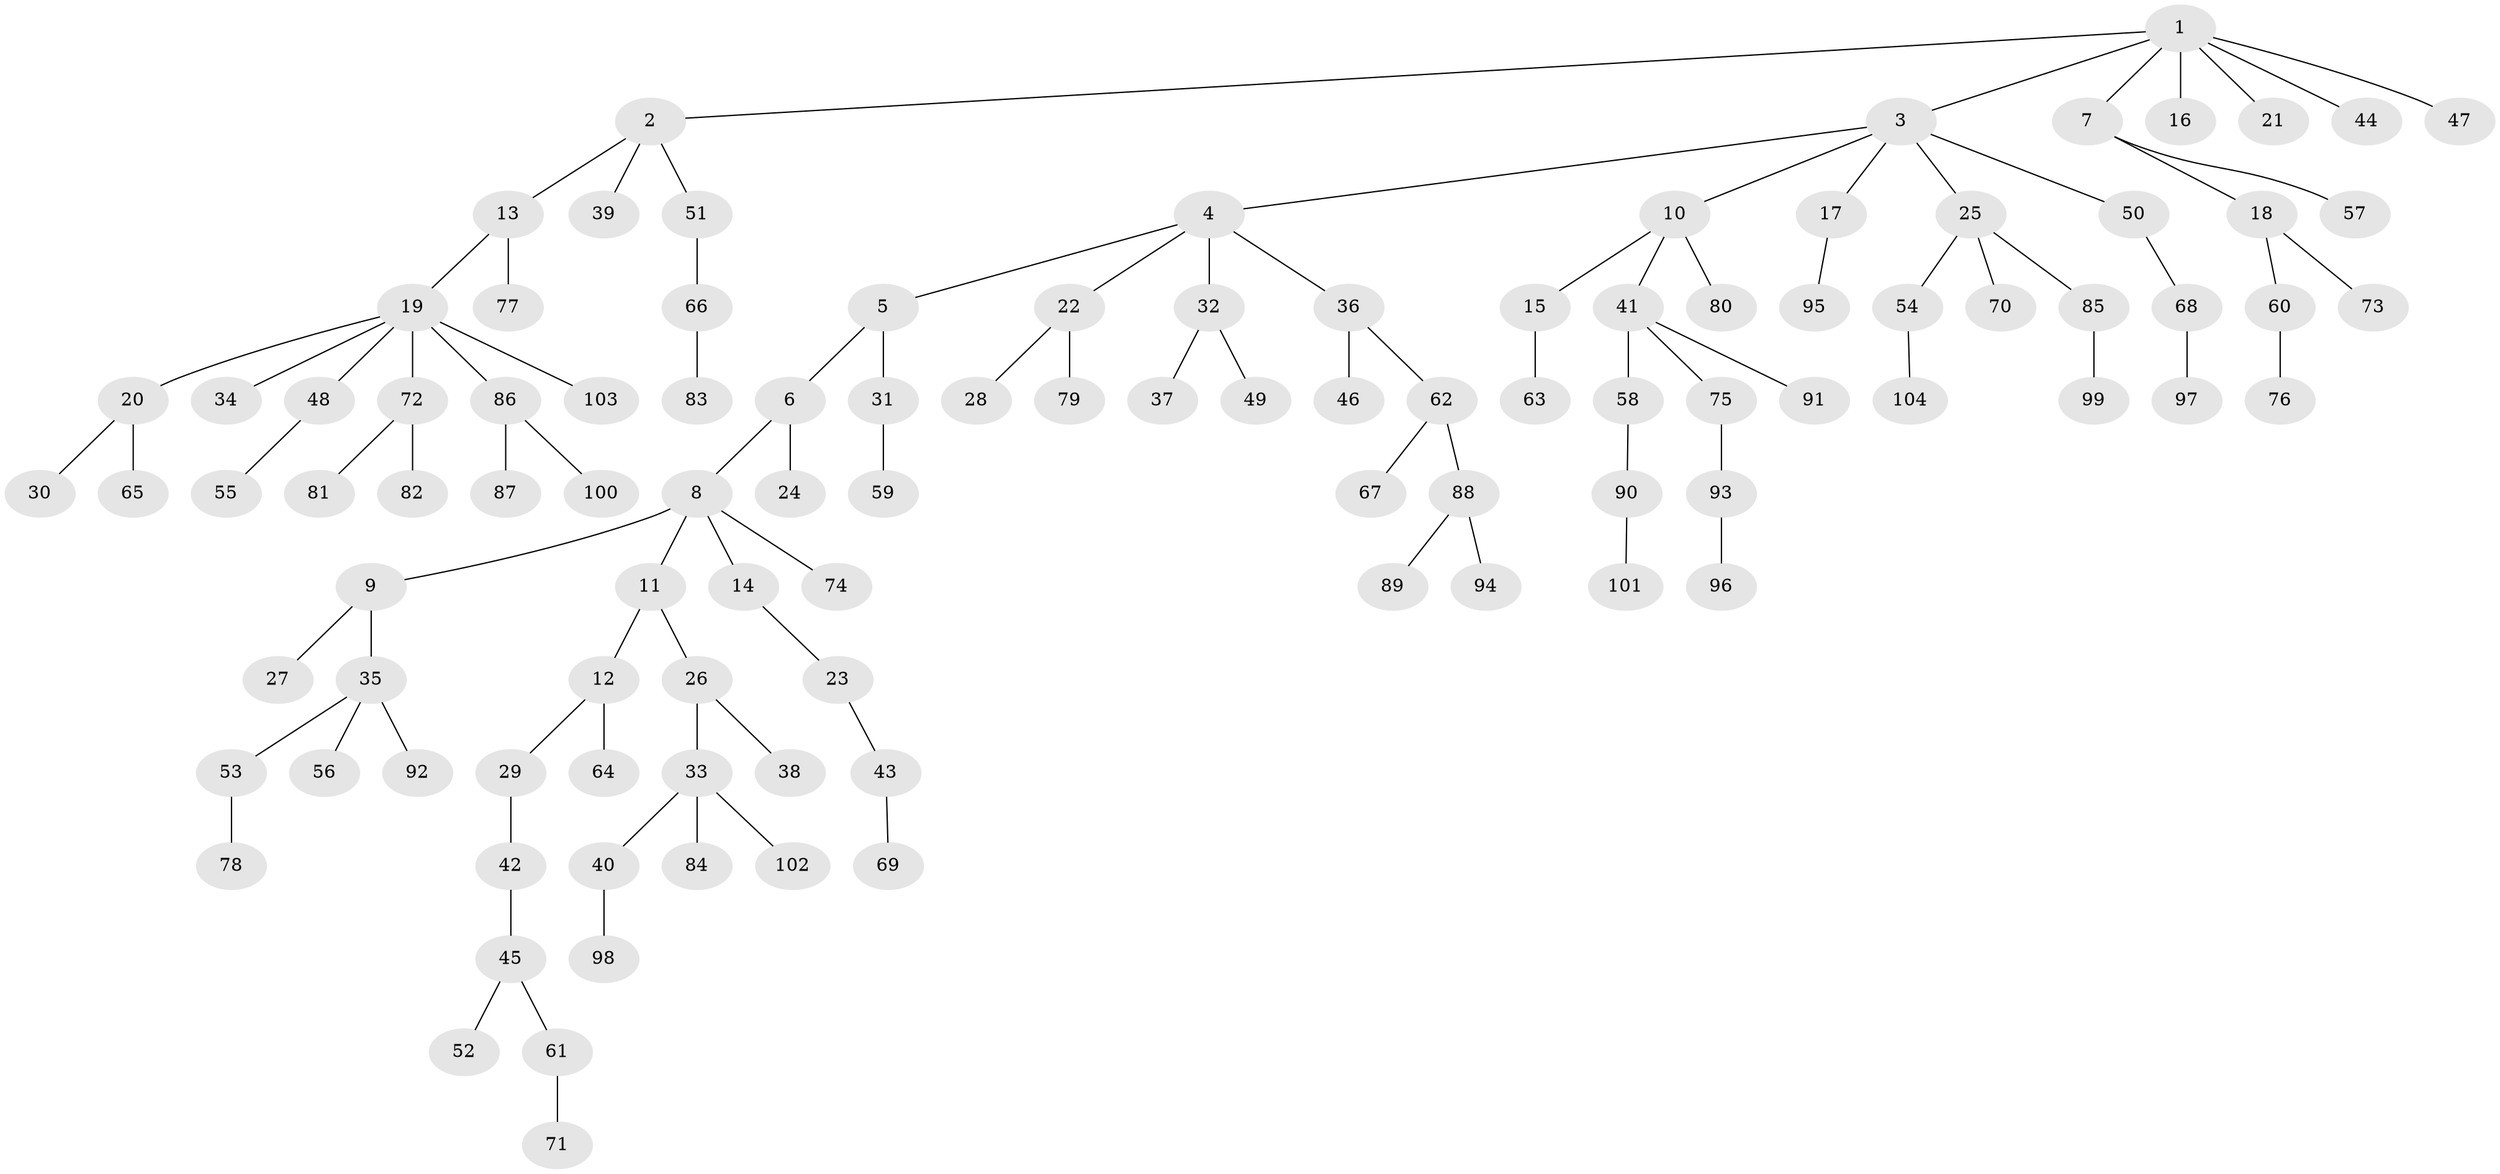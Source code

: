 // coarse degree distribution, {6: 0.05714285714285714, 4: 0.04285714285714286, 3: 0.08571428571428572, 2: 0.22857142857142856, 5: 0.014285714285714285, 1: 0.5571428571428572, 8: 0.014285714285714285}
// Generated by graph-tools (version 1.1) at 2025/52/02/27/25 19:52:10]
// undirected, 104 vertices, 103 edges
graph export_dot {
graph [start="1"]
  node [color=gray90,style=filled];
  1;
  2;
  3;
  4;
  5;
  6;
  7;
  8;
  9;
  10;
  11;
  12;
  13;
  14;
  15;
  16;
  17;
  18;
  19;
  20;
  21;
  22;
  23;
  24;
  25;
  26;
  27;
  28;
  29;
  30;
  31;
  32;
  33;
  34;
  35;
  36;
  37;
  38;
  39;
  40;
  41;
  42;
  43;
  44;
  45;
  46;
  47;
  48;
  49;
  50;
  51;
  52;
  53;
  54;
  55;
  56;
  57;
  58;
  59;
  60;
  61;
  62;
  63;
  64;
  65;
  66;
  67;
  68;
  69;
  70;
  71;
  72;
  73;
  74;
  75;
  76;
  77;
  78;
  79;
  80;
  81;
  82;
  83;
  84;
  85;
  86;
  87;
  88;
  89;
  90;
  91;
  92;
  93;
  94;
  95;
  96;
  97;
  98;
  99;
  100;
  101;
  102;
  103;
  104;
  1 -- 2;
  1 -- 3;
  1 -- 7;
  1 -- 16;
  1 -- 21;
  1 -- 44;
  1 -- 47;
  2 -- 13;
  2 -- 39;
  2 -- 51;
  3 -- 4;
  3 -- 10;
  3 -- 17;
  3 -- 25;
  3 -- 50;
  4 -- 5;
  4 -- 22;
  4 -- 32;
  4 -- 36;
  5 -- 6;
  5 -- 31;
  6 -- 8;
  6 -- 24;
  7 -- 18;
  7 -- 57;
  8 -- 9;
  8 -- 11;
  8 -- 14;
  8 -- 74;
  9 -- 27;
  9 -- 35;
  10 -- 15;
  10 -- 41;
  10 -- 80;
  11 -- 12;
  11 -- 26;
  12 -- 29;
  12 -- 64;
  13 -- 19;
  13 -- 77;
  14 -- 23;
  15 -- 63;
  17 -- 95;
  18 -- 60;
  18 -- 73;
  19 -- 20;
  19 -- 34;
  19 -- 48;
  19 -- 72;
  19 -- 86;
  19 -- 103;
  20 -- 30;
  20 -- 65;
  22 -- 28;
  22 -- 79;
  23 -- 43;
  25 -- 54;
  25 -- 70;
  25 -- 85;
  26 -- 33;
  26 -- 38;
  29 -- 42;
  31 -- 59;
  32 -- 37;
  32 -- 49;
  33 -- 40;
  33 -- 84;
  33 -- 102;
  35 -- 53;
  35 -- 56;
  35 -- 92;
  36 -- 46;
  36 -- 62;
  40 -- 98;
  41 -- 58;
  41 -- 75;
  41 -- 91;
  42 -- 45;
  43 -- 69;
  45 -- 52;
  45 -- 61;
  48 -- 55;
  50 -- 68;
  51 -- 66;
  53 -- 78;
  54 -- 104;
  58 -- 90;
  60 -- 76;
  61 -- 71;
  62 -- 67;
  62 -- 88;
  66 -- 83;
  68 -- 97;
  72 -- 81;
  72 -- 82;
  75 -- 93;
  85 -- 99;
  86 -- 87;
  86 -- 100;
  88 -- 89;
  88 -- 94;
  90 -- 101;
  93 -- 96;
}
